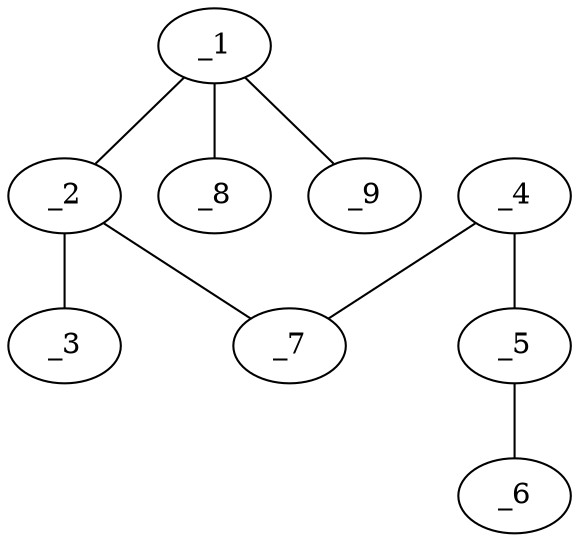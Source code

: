 graph molid682813 {
	_1	 [charge=0,
		chem=4,
		symbol="N  ",
		x="6.3301",
		y="0.25"];
	_2	 [charge=0,
		chem=1,
		symbol="C  ",
		x="5.4641",
		y="-0.25"];
	_1 -- _2	 [valence=1];
	_8	 [charge=0,
		chem=4,
		symbol="N  ",
		x="7.1962",
		y="-0.25"];
	_1 -- _8	 [valence=1];
	_9	 [charge=0,
		chem=1,
		symbol="C  ",
		x="6.3301",
		y="1.25"];
	_1 -- _9	 [valence=1];
	_3	 [charge=0,
		chem=2,
		symbol="O  ",
		x="5.4641",
		y="-1.25"];
	_2 -- _3	 [valence=2];
	_7	 [charge=0,
		chem=4,
		symbol="N  ",
		x="4.5981",
		y="0.25"];
	_2 -- _7	 [valence=1];
	_4	 [charge=0,
		chem=1,
		symbol="C  ",
		x="3.7321",
		y="-0.25"];
	_5	 [charge=0,
		chem=1,
		symbol="C  ",
		x="2.866",
		y="0.25"];
	_4 -- _5	 [valence=1];
	_4 -- _7	 [valence=1];
	_6	 [charge=0,
		chem=7,
		symbol="Cl ",
		x=2,
		y="-0.25"];
	_5 -- _6	 [valence=1];
}
